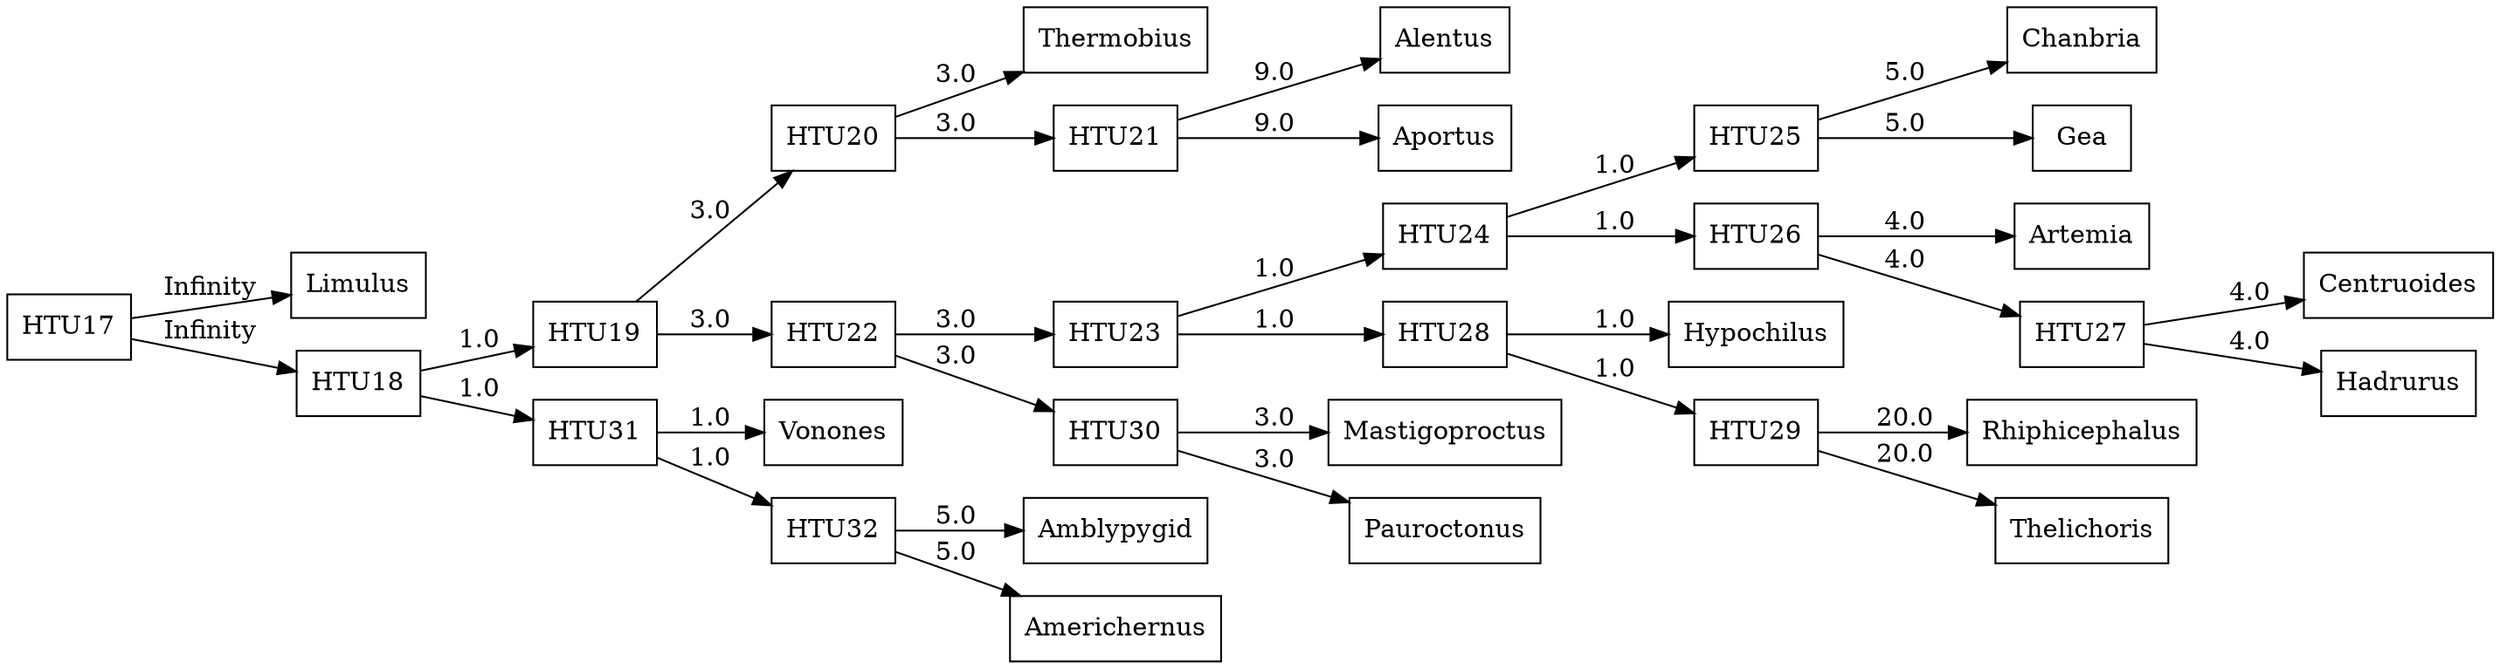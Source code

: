 digraph G {
	rankdir = LR;	node [ shape = rect];

    0 [label=Alentus];
    1 [label=Amblypygid];
    2 [label=Americhernus];
    3 [label=Aportus];
    4 [label=Artemia];
    5 [label=Centruoides];
    6 [label=Chanbria];
    7 [label=Gea];
    8 [label=Hadrurus];
    9 [label=Hypochilus];
    10 [label=Limulus];
    11 [label=Mastigoproctus];
    12 [label=Pauroctonus];
    13 [label=Rhiphicephalus];
    14 [label=Thelichoris];
    15 [label=Thermobius];
    16 [label=Vonones];
    17 [label=HTU17];
    18 [label=HTU18];
    19 [label=HTU19];
    20 [label=HTU20];
    21 [label=HTU21];
    22 [label=HTU22];
    23 [label=HTU23];
    24 [label=HTU24];
    25 [label=HTU25];
    26 [label=HTU26];
    27 [label=HTU27];
    28 [label=HTU28];
    29 [label=HTU29];
    30 [label=HTU30];
    31 [label=HTU31];
    32 [label=HTU32];
    17 -> 10 [label=Infinity];
    17 -> 18 [label=Infinity];
    18 -> 19 [label=1.0];
    18 -> 31 [label=1.0];
    19 -> 20 [label=3.0];
    19 -> 22 [label=3.0];
    20 -> 15 [label=3.0];
    20 -> 21 [label=3.0];
    21 -> 0 [label=9.0];
    21 -> 3 [label=9.0];
    22 -> 23 [label=3.0];
    22 -> 30 [label=3.0];
    23 -> 24 [label=1.0];
    23 -> 28 [label=1.0];
    24 -> 25 [label=1.0];
    24 -> 26 [label=1.0];
    25 -> 6 [label=5.0];
    25 -> 7 [label=5.0];
    26 -> 4 [label=4.0];
    26 -> 27 [label=4.0];
    27 -> 5 [label=4.0];
    27 -> 8 [label=4.0];
    28 -> 9 [label=1.0];
    28 -> 29 [label=1.0];
    29 -> 13 [label=20.0];
    29 -> 14 [label=20.0];
    30 -> 11 [label=3.0];
    30 -> 12 [label=3.0];
    31 -> 16 [label=1.0];
    31 -> 32 [label=1.0];
    32 -> 1 [label=5.0];
    32 -> 2 [label=5.0];
}
//998.0
